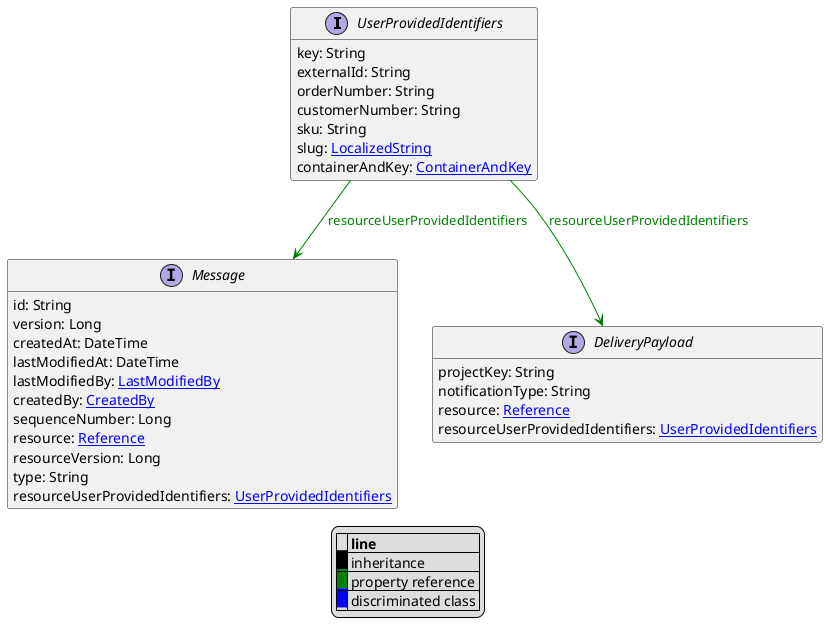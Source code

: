 @startuml

hide empty fields
hide empty methods
legend
|= |= line |
|<back:black>   </back>| inheritance |
|<back:green>   </back>| property reference |
|<back:blue>   </back>| discriminated class |
endlegend
interface UserProvidedIdentifiers [[UserProvidedIdentifiers.svg]]  {
    key: String
    externalId: String
    orderNumber: String
    customerNumber: String
    sku: String
    slug: [[LocalizedString.svg LocalizedString]]
    containerAndKey: [[ContainerAndKey.svg ContainerAndKey]]
}



interface Message [[Message.svg]]  {
    id: String
    version: Long
    createdAt: DateTime
    lastModifiedAt: DateTime
    lastModifiedBy: [[LastModifiedBy.svg LastModifiedBy]]
    createdBy: [[CreatedBy.svg CreatedBy]]
    sequenceNumber: Long
    resource: [[Reference.svg Reference]]
    resourceVersion: Long
    type: String
    resourceUserProvidedIdentifiers: [[UserProvidedIdentifiers.svg UserProvidedIdentifiers]]
}
interface DeliveryPayload [[DeliveryPayload.svg]]  {
    projectKey: String
    notificationType: String
    resource: [[Reference.svg Reference]]
    resourceUserProvidedIdentifiers: [[UserProvidedIdentifiers.svg UserProvidedIdentifiers]]
}

UserProvidedIdentifiers --> Message #green;text:green : "resourceUserProvidedIdentifiers"
UserProvidedIdentifiers --> DeliveryPayload #green;text:green : "resourceUserProvidedIdentifiers"
@enduml

